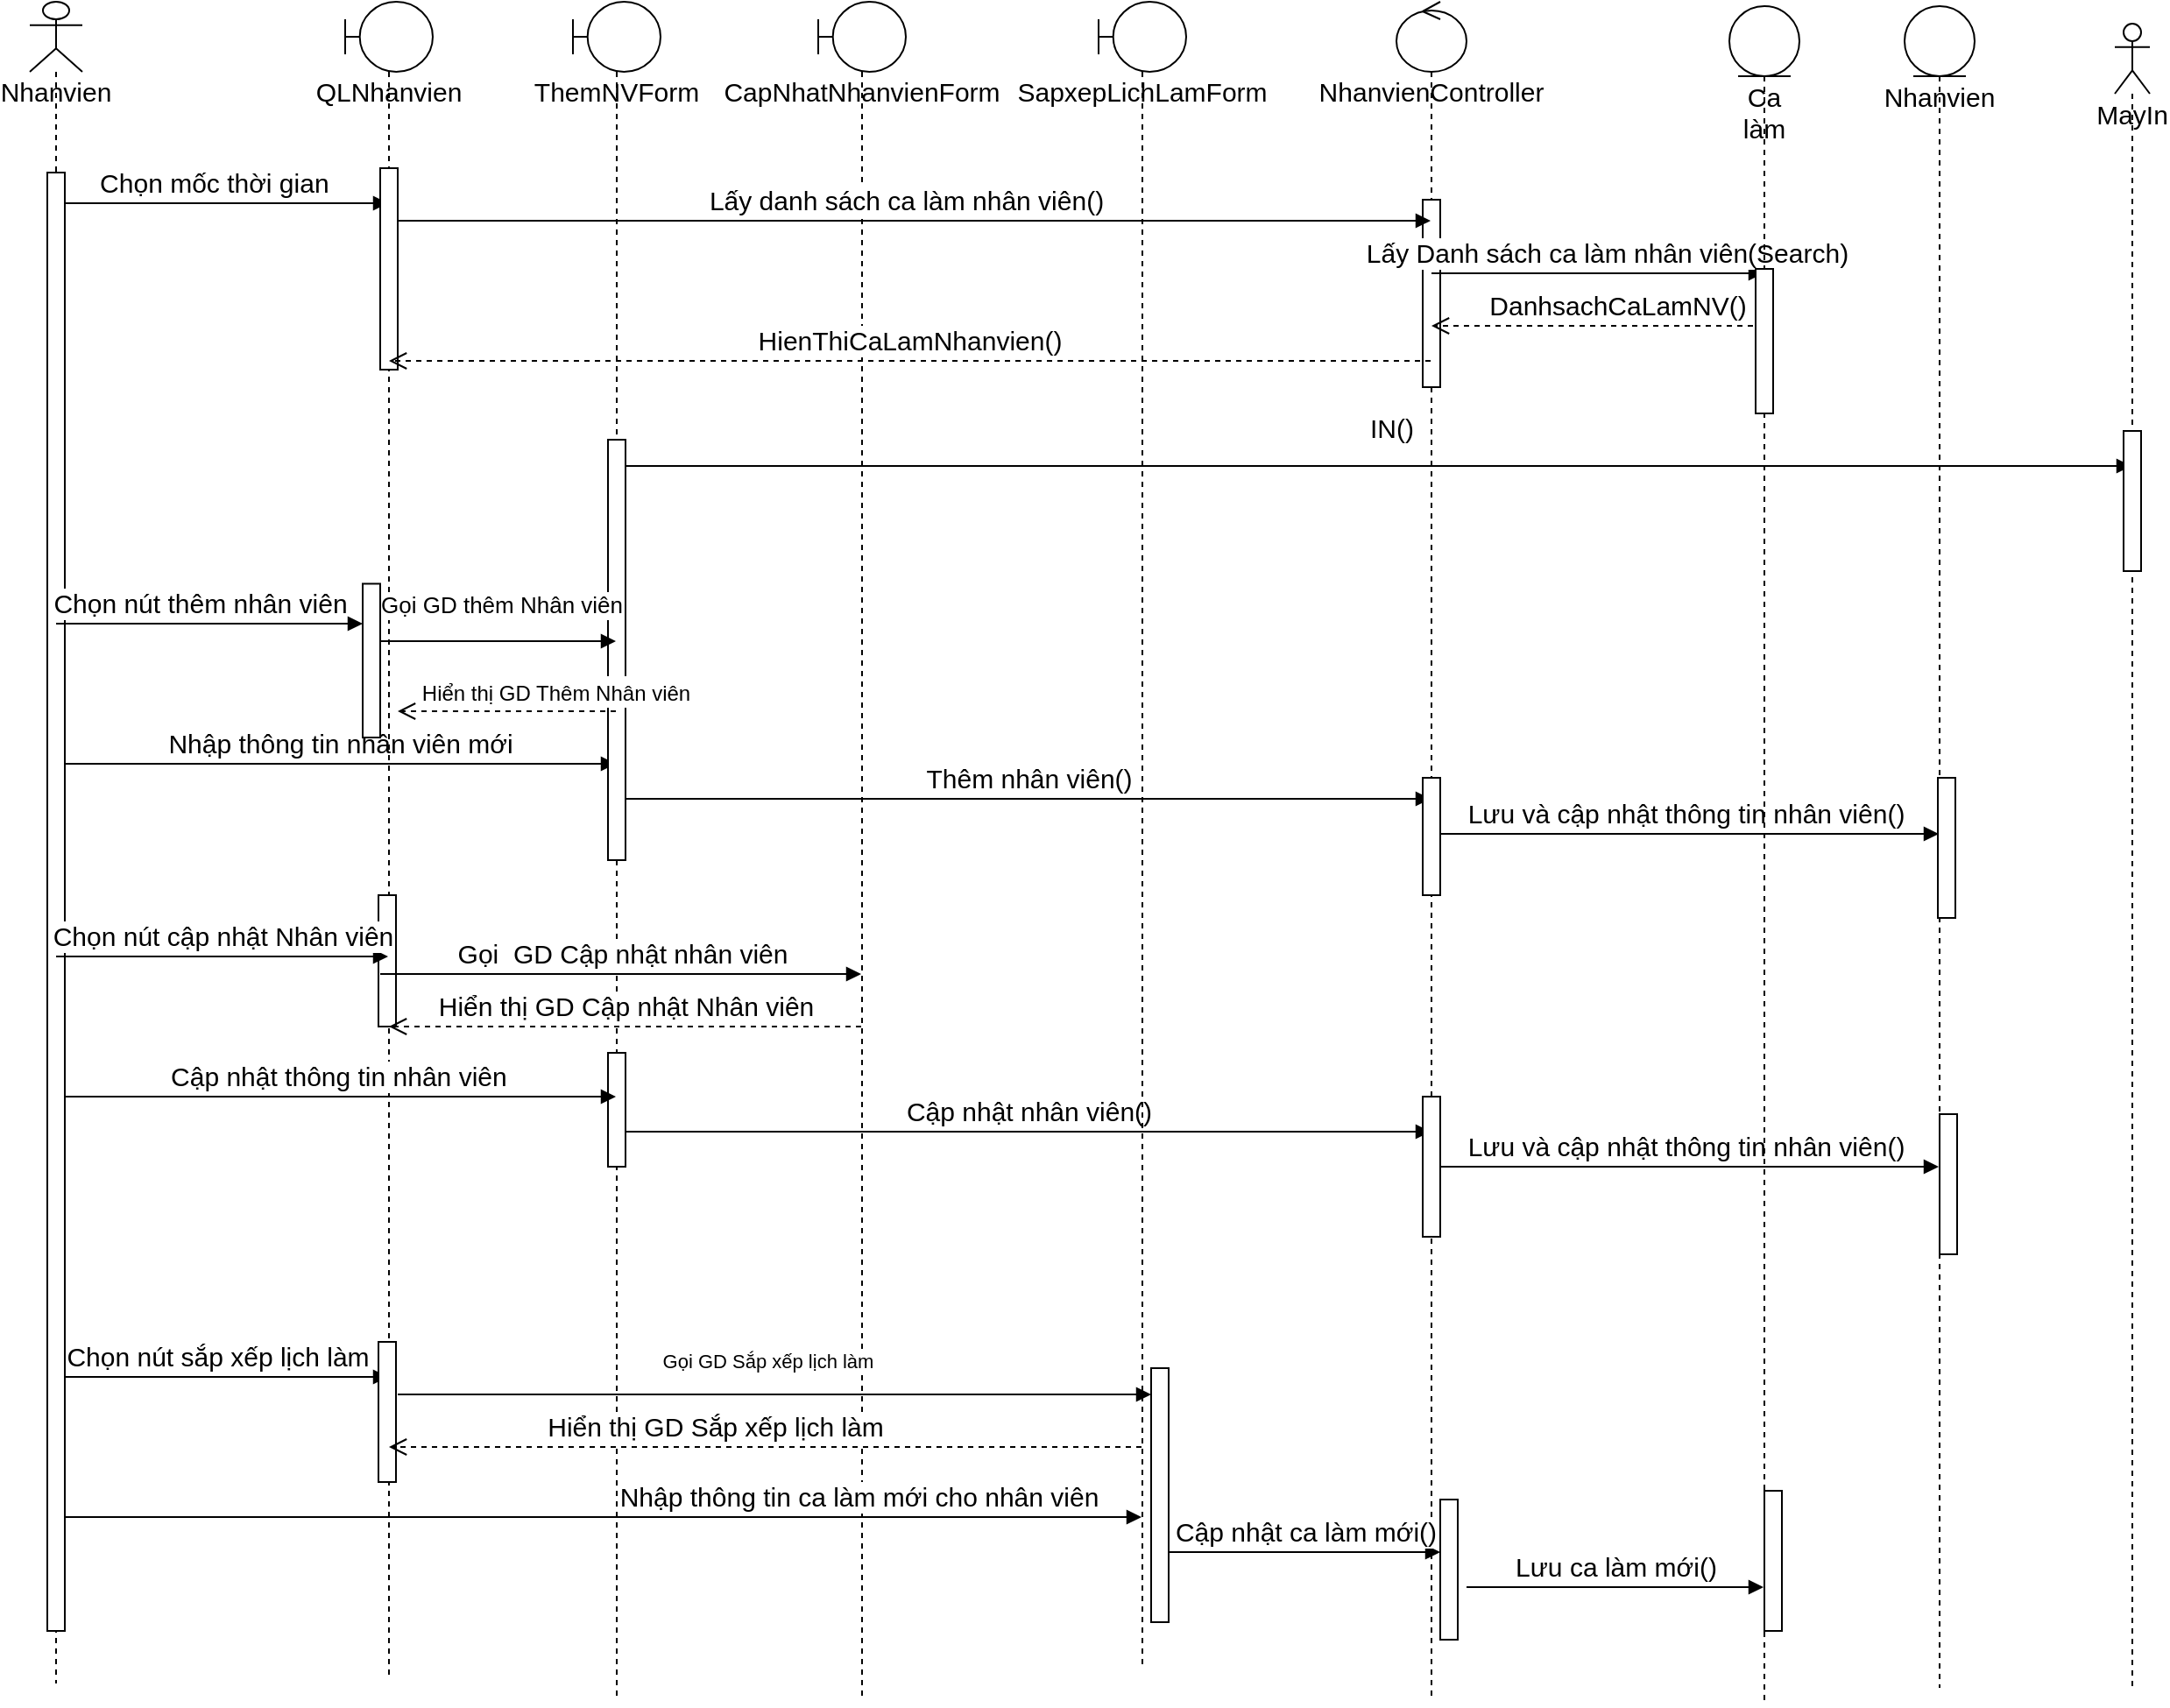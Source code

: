 <mxfile version="13.10.4" type="github">
  <diagram id="GsA88-R3-k9HEr8MOIdp" name="Page-1">
    <mxGraphModel dx="3024" dy="1061" grid="1" gridSize="10" guides="1" tooltips="1" connect="1" arrows="1" fold="1" page="1" pageScale="1" pageWidth="1100" pageHeight="850" math="0" shadow="0">
      <root>
        <mxCell id="0" />
        <mxCell id="1" parent="0" />
        <mxCell id="DxOmsWcF1WVwctE-kaGi-1" value="Nhanvien" style="shape=umlLifeline;participant=umlActor;perimeter=lifelinePerimeter;whiteSpace=wrap;html=1;container=1;collapsible=0;recursiveResize=0;verticalAlign=top;spacingTop=36;outlineConnect=0;fontSize=15;" parent="1" vertex="1">
          <mxGeometry x="10" y="95" width="30" height="960" as="geometry" />
        </mxCell>
        <mxCell id="DxOmsWcF1WVwctE-kaGi-8" value="Chọn mốc thời gian&amp;nbsp;" style="html=1;verticalAlign=bottom;endArrow=block;fontSize=15;" parent="DxOmsWcF1WVwctE-kaGi-1" target="DxOmsWcF1WVwctE-kaGi-7" edge="1">
          <mxGeometry width="80" relative="1" as="geometry">
            <mxPoint x="10" y="115" as="sourcePoint" />
            <mxPoint x="90" y="115" as="targetPoint" />
          </mxGeometry>
        </mxCell>
        <mxCell id="DxOmsWcF1WVwctE-kaGi-23" value="Nhập thông tin nhân viên mới" style="html=1;verticalAlign=bottom;endArrow=block;fontSize=15;" parent="DxOmsWcF1WVwctE-kaGi-1" target="DxOmsWcF1WVwctE-kaGi-2" edge="1">
          <mxGeometry width="80" relative="1" as="geometry">
            <mxPoint x="20" y="435" as="sourcePoint" />
            <mxPoint x="100" y="435" as="targetPoint" />
          </mxGeometry>
        </mxCell>
        <mxCell id="DxOmsWcF1WVwctE-kaGi-36" value="Chọn nút sắp xếp lịch làm" style="html=1;verticalAlign=bottom;endArrow=block;fontSize=15;" parent="DxOmsWcF1WVwctE-kaGi-1" target="DxOmsWcF1WVwctE-kaGi-7" edge="1">
          <mxGeometry width="80" relative="1" as="geometry">
            <mxPoint x="10" y="785" as="sourcePoint" />
            <mxPoint x="90" y="785" as="targetPoint" />
          </mxGeometry>
        </mxCell>
        <mxCell id="DxOmsWcF1WVwctE-kaGi-45" value="" style="html=1;points=[];perimeter=orthogonalPerimeter;fontSize=15;" parent="DxOmsWcF1WVwctE-kaGi-1" vertex="1">
          <mxGeometry x="10" y="97.5" width="10" height="832.5" as="geometry" />
        </mxCell>
        <mxCell id="DxOmsWcF1WVwctE-kaGi-2" value="ThemNVForm" style="shape=umlLifeline;participant=umlBoundary;perimeter=lifelinePerimeter;whiteSpace=wrap;html=1;container=1;collapsible=0;recursiveResize=0;verticalAlign=top;spacingTop=36;outlineConnect=0;fontSize=15;" parent="1" vertex="1">
          <mxGeometry x="320" y="95" width="50" height="970" as="geometry" />
        </mxCell>
        <mxCell id="DxOmsWcF1WVwctE-kaGi-16" value="IN()" style="html=1;verticalAlign=bottom;endArrow=block;fontSize=15;" parent="DxOmsWcF1WVwctE-kaGi-2" target="DxOmsWcF1WVwctE-kaGi-15" edge="1">
          <mxGeometry x="0.017" y="10" width="80" relative="1" as="geometry">
            <mxPoint x="30" y="265" as="sourcePoint" />
            <mxPoint x="110" y="265" as="targetPoint" />
            <mxPoint as="offset" />
          </mxGeometry>
        </mxCell>
        <mxCell id="DxOmsWcF1WVwctE-kaGi-24" value="Thêm nhân viên()" style="html=1;verticalAlign=bottom;endArrow=block;fontSize=15;" parent="DxOmsWcF1WVwctE-kaGi-2" target="DxOmsWcF1WVwctE-kaGi-5" edge="1">
          <mxGeometry width="80" relative="1" as="geometry">
            <mxPoint x="30" y="455" as="sourcePoint" />
            <mxPoint x="110" y="455" as="targetPoint" />
          </mxGeometry>
        </mxCell>
        <mxCell id="DxOmsWcF1WVwctE-kaGi-30" value="Cập nhật nhân viên()" style="html=1;verticalAlign=bottom;endArrow=block;fontSize=15;" parent="DxOmsWcF1WVwctE-kaGi-2" target="DxOmsWcF1WVwctE-kaGi-5" edge="1">
          <mxGeometry width="80" relative="1" as="geometry">
            <mxPoint x="30" y="645" as="sourcePoint" />
            <mxPoint x="110" y="645" as="targetPoint" />
          </mxGeometry>
        </mxCell>
        <mxCell id="DxOmsWcF1WVwctE-kaGi-57" value="" style="html=1;points=[];perimeter=orthogonalPerimeter;fontSize=15;" parent="DxOmsWcF1WVwctE-kaGi-2" vertex="1">
          <mxGeometry x="20" y="250" width="10" height="240" as="geometry" />
        </mxCell>
        <mxCell id="DxOmsWcF1WVwctE-kaGi-59" value="" style="html=1;points=[];perimeter=orthogonalPerimeter;fontSize=15;" parent="DxOmsWcF1WVwctE-kaGi-2" vertex="1">
          <mxGeometry x="20" y="600" width="10" height="65" as="geometry" />
        </mxCell>
        <mxCell id="DxOmsWcF1WVwctE-kaGi-3" value="CapNhatNhanvienForm" style="shape=umlLifeline;participant=umlBoundary;perimeter=lifelinePerimeter;whiteSpace=wrap;html=1;container=1;collapsible=0;recursiveResize=0;verticalAlign=top;spacingTop=36;outlineConnect=0;fontSize=15;" parent="1" vertex="1">
          <mxGeometry x="460" y="95" width="50" height="970" as="geometry" />
        </mxCell>
        <mxCell id="DxOmsWcF1WVwctE-kaGi-5" value="NhanvienController" style="shape=umlLifeline;participant=umlControl;perimeter=lifelinePerimeter;whiteSpace=wrap;html=1;container=1;collapsible=0;recursiveResize=0;verticalAlign=top;spacingTop=36;outlineConnect=0;fontSize=15;" parent="1" vertex="1">
          <mxGeometry x="790" y="95" width="40" height="970" as="geometry" />
        </mxCell>
        <mxCell id="DxOmsWcF1WVwctE-kaGi-25" value="Lưu và cập nhật thông tin nhân viên()" style="html=1;verticalAlign=bottom;endArrow=block;fontSize=15;" parent="DxOmsWcF1WVwctE-kaGi-5" target="DxOmsWcF1WVwctE-kaGi-6" edge="1">
          <mxGeometry width="80" relative="1" as="geometry">
            <mxPoint x="20" y="475" as="sourcePoint" />
            <mxPoint x="100" y="475" as="targetPoint" />
          </mxGeometry>
        </mxCell>
        <mxCell id="DxOmsWcF1WVwctE-kaGi-31" value="Lưu và cập nhật thông tin nhân viên()" style="html=1;verticalAlign=bottom;endArrow=block;fontSize=15;" parent="DxOmsWcF1WVwctE-kaGi-5" target="DxOmsWcF1WVwctE-kaGi-6" edge="1">
          <mxGeometry width="80" relative="1" as="geometry">
            <mxPoint x="20" y="665" as="sourcePoint" />
            <mxPoint x="100" y="665" as="targetPoint" />
          </mxGeometry>
        </mxCell>
        <mxCell id="DxOmsWcF1WVwctE-kaGi-49" value="" style="html=1;points=[];perimeter=orthogonalPerimeter;fontSize=15;" parent="DxOmsWcF1WVwctE-kaGi-5" vertex="1">
          <mxGeometry x="15" y="113" width="10" height="107" as="geometry" />
        </mxCell>
        <mxCell id="DxOmsWcF1WVwctE-kaGi-60" value="" style="html=1;points=[];perimeter=orthogonalPerimeter;fontSize=15;" parent="DxOmsWcF1WVwctE-kaGi-5" vertex="1">
          <mxGeometry x="15" y="443" width="10" height="67" as="geometry" />
        </mxCell>
        <mxCell id="DxOmsWcF1WVwctE-kaGi-66" value="" style="html=1;points=[];perimeter=orthogonalPerimeter;fontSize=15;" parent="DxOmsWcF1WVwctE-kaGi-5" vertex="1">
          <mxGeometry x="25" y="855" width="10" height="80" as="geometry" />
        </mxCell>
        <mxCell id="DxOmsWcF1WVwctE-kaGi-70" value="" style="html=1;points=[];perimeter=orthogonalPerimeter;fontSize=15;" parent="DxOmsWcF1WVwctE-kaGi-5" vertex="1">
          <mxGeometry x="15" y="625" width="10" height="80" as="geometry" />
        </mxCell>
        <mxCell id="DxOmsWcF1WVwctE-kaGi-6" value="Nhanvien" style="shape=umlLifeline;participant=umlEntity;perimeter=lifelinePerimeter;whiteSpace=wrap;html=1;container=1;collapsible=0;recursiveResize=0;verticalAlign=top;spacingTop=36;outlineConnect=0;fontSize=15;" parent="1" vertex="1">
          <mxGeometry x="1080" y="97.5" width="40" height="960" as="geometry" />
        </mxCell>
        <mxCell id="DxOmsWcF1WVwctE-kaGi-62" value="" style="html=1;points=[];perimeter=orthogonalPerimeter;fontSize=15;" parent="DxOmsWcF1WVwctE-kaGi-6" vertex="1">
          <mxGeometry x="20" y="632.5" width="10" height="80" as="geometry" />
        </mxCell>
        <mxCell id="DxOmsWcF1WVwctE-kaGi-63" value="" style="html=1;points=[];perimeter=orthogonalPerimeter;fontSize=15;" parent="DxOmsWcF1WVwctE-kaGi-6" vertex="1">
          <mxGeometry x="19" y="440.5" width="10" height="80" as="geometry" />
        </mxCell>
        <mxCell id="DxOmsWcF1WVwctE-kaGi-7" value="QLNhanvien" style="shape=umlLifeline;participant=umlBoundary;perimeter=lifelinePerimeter;whiteSpace=wrap;html=1;container=1;collapsible=0;recursiveResize=0;verticalAlign=top;spacingTop=36;outlineConnect=0;fontSize=15;" parent="1" vertex="1">
          <mxGeometry x="190" y="95" width="50" height="955" as="geometry" />
        </mxCell>
        <mxCell id="DxOmsWcF1WVwctE-kaGi-10" value="Lấy danh sách ca làm nhân viên()" style="html=1;verticalAlign=bottom;endArrow=block;fontSize=15;" parent="DxOmsWcF1WVwctE-kaGi-7" target="DxOmsWcF1WVwctE-kaGi-5" edge="1">
          <mxGeometry width="80" relative="1" as="geometry">
            <mxPoint x="20" y="125" as="sourcePoint" />
            <mxPoint x="100" y="135" as="targetPoint" />
            <Array as="points">
              <mxPoint x="480" y="125" />
            </Array>
          </mxGeometry>
        </mxCell>
        <mxCell id="DxOmsWcF1WVwctE-kaGi-22" value="&lt;font style=&quot;font-size: 12px&quot;&gt;Hiển thị GD Thêm Nhân viên&lt;/font&gt;" style="html=1;verticalAlign=bottom;endArrow=open;dashed=1;endSize=8;fontSize=15;" parent="DxOmsWcF1WVwctE-kaGi-7" source="DxOmsWcF1WVwctE-kaGi-2" edge="1">
          <mxGeometry x="-0.446" relative="1" as="geometry">
            <mxPoint x="110" y="405" as="sourcePoint" />
            <mxPoint x="30" y="405" as="targetPoint" />
            <mxPoint as="offset" />
          </mxGeometry>
        </mxCell>
        <mxCell id="DxOmsWcF1WVwctE-kaGi-46" value="" style="html=1;points=[];perimeter=orthogonalPerimeter;fontSize=15;" parent="DxOmsWcF1WVwctE-kaGi-7" vertex="1">
          <mxGeometry x="20" y="95" width="10" height="115" as="geometry" />
        </mxCell>
        <mxCell id="DxOmsWcF1WVwctE-kaGi-56" value="" style="html=1;points=[];perimeter=orthogonalPerimeter;fontSize=15;" parent="DxOmsWcF1WVwctE-kaGi-7" vertex="1">
          <mxGeometry x="10" y="332.23" width="10" height="87.77" as="geometry" />
        </mxCell>
        <mxCell id="DxOmsWcF1WVwctE-kaGi-58" value="" style="html=1;points=[];perimeter=orthogonalPerimeter;fontSize=15;" parent="DxOmsWcF1WVwctE-kaGi-7" vertex="1">
          <mxGeometry x="19" y="510" width="10" height="75" as="geometry" />
        </mxCell>
        <mxCell id="DxOmsWcF1WVwctE-kaGi-67" value="" style="html=1;points=[];perimeter=orthogonalPerimeter;fontSize=15;" parent="DxOmsWcF1WVwctE-kaGi-7" vertex="1">
          <mxGeometry x="19" y="765" width="10" height="80" as="geometry" />
        </mxCell>
        <mxCell id="wUo9u8nOnJUg-n2kmJeA-3" value="&lt;font style=&quot;font-size: 15px&quot;&gt;Gọi&amp;nbsp; GD Cập nhật nhân viên&lt;/font&gt;" style="html=1;verticalAlign=bottom;endArrow=block;" edge="1" parent="DxOmsWcF1WVwctE-kaGi-7" target="DxOmsWcF1WVwctE-kaGi-3">
          <mxGeometry width="80" relative="1" as="geometry">
            <mxPoint x="20" y="555" as="sourcePoint" />
            <mxPoint x="100" y="555" as="targetPoint" />
          </mxGeometry>
        </mxCell>
        <mxCell id="wUo9u8nOnJUg-n2kmJeA-4" value="Gọi GD Sắp xếp lịch làm" style="html=1;verticalAlign=bottom;endArrow=block;" edge="1" parent="DxOmsWcF1WVwctE-kaGi-7" target="DxOmsWcF1WVwctE-kaGi-65">
          <mxGeometry x="-0.023" y="10" width="80" relative="1" as="geometry">
            <mxPoint x="30" y="795" as="sourcePoint" />
            <mxPoint x="110" y="795" as="targetPoint" />
            <mxPoint x="1" as="offset" />
          </mxGeometry>
        </mxCell>
        <mxCell id="DxOmsWcF1WVwctE-kaGi-12" value="DanhsachCaLamNV()" style="html=1;verticalAlign=bottom;endArrow=open;dashed=1;endSize=8;fontSize=15;" parent="1" source="DxOmsWcF1WVwctE-kaGi-39" target="DxOmsWcF1WVwctE-kaGi-5" edge="1">
          <mxGeometry x="-0.117" relative="1" as="geometry">
            <mxPoint x="850" y="280" as="sourcePoint" />
            <mxPoint x="770" y="280" as="targetPoint" />
            <Array as="points">
              <mxPoint x="850" y="280" />
            </Array>
            <mxPoint as="offset" />
          </mxGeometry>
        </mxCell>
        <mxCell id="DxOmsWcF1WVwctE-kaGi-13" value="HienThiCaLamNhanvien()" style="html=1;verticalAlign=bottom;endArrow=open;dashed=1;endSize=8;fontSize=15;" parent="1" source="DxOmsWcF1WVwctE-kaGi-5" target="DxOmsWcF1WVwctE-kaGi-7" edge="1">
          <mxGeometry relative="1" as="geometry">
            <mxPoint x="650" y="290" as="sourcePoint" />
            <mxPoint x="570" y="290" as="targetPoint" />
            <Array as="points">
              <mxPoint x="630" y="300" />
            </Array>
          </mxGeometry>
        </mxCell>
        <mxCell id="DxOmsWcF1WVwctE-kaGi-15" value="MayIn" style="shape=umlLifeline;participant=umlActor;perimeter=lifelinePerimeter;whiteSpace=wrap;html=1;container=1;collapsible=0;recursiveResize=0;verticalAlign=top;spacingTop=36;outlineConnect=0;fontSize=15;" parent="1" vertex="1">
          <mxGeometry x="1200" y="107.5" width="20" height="950" as="geometry" />
        </mxCell>
        <mxCell id="DxOmsWcF1WVwctE-kaGi-61" value="" style="html=1;points=[];perimeter=orthogonalPerimeter;fontSize=15;" parent="DxOmsWcF1WVwctE-kaGi-15" vertex="1">
          <mxGeometry x="5" y="232.5" width="10" height="80" as="geometry" />
        </mxCell>
        <mxCell id="DxOmsWcF1WVwctE-kaGi-27" value="Chọn nút cập nhật Nhân viên" style="html=1;verticalAlign=bottom;endArrow=block;fontSize=15;" parent="1" source="DxOmsWcF1WVwctE-kaGi-1" target="DxOmsWcF1WVwctE-kaGi-7" edge="1">
          <mxGeometry width="80" relative="1" as="geometry">
            <mxPoint x="100" y="650" as="sourcePoint" />
            <mxPoint x="180" y="650" as="targetPoint" />
            <Array as="points">
              <mxPoint x="100" y="640" />
            </Array>
          </mxGeometry>
        </mxCell>
        <mxCell id="DxOmsWcF1WVwctE-kaGi-28" value="Hiển thị GD Cập nhật Nhân viên" style="html=1;verticalAlign=bottom;endArrow=open;dashed=1;endSize=8;fontSize=15;" parent="1" target="DxOmsWcF1WVwctE-kaGi-7" edge="1" source="DxOmsWcF1WVwctE-kaGi-3">
          <mxGeometry relative="1" as="geometry">
            <mxPoint x="490" y="670" as="sourcePoint" />
            <mxPoint x="410" y="670" as="targetPoint" />
            <Array as="points">
              <mxPoint x="370" y="680" />
            </Array>
          </mxGeometry>
        </mxCell>
        <mxCell id="DxOmsWcF1WVwctE-kaGi-32" value="Lấy Danh sách ca làm nhân viên(Search)" style="html=1;verticalAlign=bottom;endArrow=block;fontSize=15;" parent="1" source="DxOmsWcF1WVwctE-kaGi-5" target="DxOmsWcF1WVwctE-kaGi-39" edge="1">
          <mxGeometry x="0.058" width="80" relative="1" as="geometry">
            <mxPoint x="730" y="240" as="sourcePoint" />
            <mxPoint x="810" y="240" as="targetPoint" />
            <Array as="points">
              <mxPoint x="810" y="250" />
            </Array>
            <mxPoint as="offset" />
          </mxGeometry>
        </mxCell>
        <mxCell id="DxOmsWcF1WVwctE-kaGi-34" value="SapxepLichLamForm" style="shape=umlLifeline;participant=umlBoundary;perimeter=lifelinePerimeter;whiteSpace=wrap;html=1;container=1;collapsible=0;recursiveResize=0;verticalAlign=top;spacingTop=36;outlineConnect=0;fontSize=15;" parent="1" vertex="1">
          <mxGeometry x="620" y="95" width="50" height="950" as="geometry" />
        </mxCell>
        <mxCell id="DxOmsWcF1WVwctE-kaGi-65" value="" style="html=1;points=[];perimeter=orthogonalPerimeter;fontSize=15;" parent="DxOmsWcF1WVwctE-kaGi-34" vertex="1">
          <mxGeometry x="30" y="780" width="10" height="145" as="geometry" />
        </mxCell>
        <mxCell id="DxOmsWcF1WVwctE-kaGi-37" value="Hiển thị GD Sắp xếp lịch làm" style="html=1;verticalAlign=bottom;endArrow=open;dashed=1;endSize=8;fontSize=15;" parent="1" source="DxOmsWcF1WVwctE-kaGi-34" target="DxOmsWcF1WVwctE-kaGi-7" edge="1">
          <mxGeometry x="0.137" relative="1" as="geometry">
            <mxPoint x="620" y="900" as="sourcePoint" />
            <mxPoint x="540" y="900" as="targetPoint" />
            <Array as="points">
              <mxPoint x="490" y="920" />
              <mxPoint x="320" y="920" />
            </Array>
            <mxPoint as="offset" />
          </mxGeometry>
        </mxCell>
        <mxCell id="DxOmsWcF1WVwctE-kaGi-39" value="Ca làm" style="shape=umlLifeline;participant=umlEntity;perimeter=lifelinePerimeter;whiteSpace=wrap;html=1;container=1;collapsible=0;recursiveResize=0;verticalAlign=top;spacingTop=36;outlineConnect=0;fontSize=15;" parent="1" vertex="1">
          <mxGeometry x="980" y="97.5" width="40" height="970" as="geometry" />
        </mxCell>
        <mxCell id="DxOmsWcF1WVwctE-kaGi-64" value="" style="html=1;points=[];perimeter=orthogonalPerimeter;fontSize=15;" parent="DxOmsWcF1WVwctE-kaGi-39" vertex="1">
          <mxGeometry x="20" y="847.5" width="10" height="80" as="geometry" />
        </mxCell>
        <mxCell id="DxOmsWcF1WVwctE-kaGi-69" value="" style="html=1;points=[];perimeter=orthogonalPerimeter;fontSize=15;" parent="DxOmsWcF1WVwctE-kaGi-39" vertex="1">
          <mxGeometry x="15" y="150" width="10" height="82.5" as="geometry" />
        </mxCell>
        <mxCell id="DxOmsWcF1WVwctE-kaGi-55" value="Chọn nút thêm nhân viên" style="html=1;verticalAlign=bottom;endArrow=block;fontSize=15;" parent="1" source="DxOmsWcF1WVwctE-kaGi-1" target="DxOmsWcF1WVwctE-kaGi-56" edge="1">
          <mxGeometry x="-0.068" width="80" relative="1" as="geometry">
            <mxPoint x="31.43" y="467.225" as="sourcePoint" />
            <mxPoint x="205" y="467.225" as="targetPoint" />
            <Array as="points">
              <mxPoint x="120" y="450" />
            </Array>
            <mxPoint as="offset" />
          </mxGeometry>
        </mxCell>
        <mxCell id="wUo9u8nOnJUg-n2kmJeA-1" value="&lt;font style=&quot;font-size: 13px&quot;&gt;Gọi GD thêm Nhân viên&lt;/font&gt;" style="html=1;verticalAlign=bottom;endArrow=block;" edge="1" parent="1" source="DxOmsWcF1WVwctE-kaGi-56" target="DxOmsWcF1WVwctE-kaGi-2">
          <mxGeometry x="0.041" y="10" width="80" relative="1" as="geometry">
            <mxPoint x="210" y="480" as="sourcePoint" />
            <mxPoint x="340" y="480" as="targetPoint" />
            <Array as="points">
              <mxPoint x="240" y="460" />
            </Array>
            <mxPoint x="-1" as="offset" />
          </mxGeometry>
        </mxCell>
        <mxCell id="DxOmsWcF1WVwctE-kaGi-29" value="Cập nhật thông tin nhân viên&amp;nbsp;" style="html=1;verticalAlign=bottom;endArrow=block;fontSize=15;" parent="1" target="DxOmsWcF1WVwctE-kaGi-2" edge="1" source="DxOmsWcF1WVwctE-kaGi-45">
          <mxGeometry width="80" relative="1" as="geometry">
            <mxPoint x="30" y="710" as="sourcePoint" />
            <mxPoint x="110" y="710" as="targetPoint" />
            <Array as="points">
              <mxPoint x="50" y="720" />
              <mxPoint x="310" y="720" />
            </Array>
          </mxGeometry>
        </mxCell>
        <mxCell id="DxOmsWcF1WVwctE-kaGi-38" value="Nhập thông tin ca làm mới cho nhân viên" style="html=1;verticalAlign=bottom;endArrow=block;fontSize=15;" parent="1" target="DxOmsWcF1WVwctE-kaGi-34" edge="1" source="DxOmsWcF1WVwctE-kaGi-45">
          <mxGeometry x="0.473" width="80" relative="1" as="geometry">
            <mxPoint x="20" y="940" as="sourcePoint" />
            <mxPoint x="100" y="940" as="targetPoint" />
            <mxPoint as="offset" />
            <Array as="points">
              <mxPoint x="40" y="960" />
              <mxPoint x="70" y="960" />
            </Array>
          </mxGeometry>
        </mxCell>
        <mxCell id="DxOmsWcF1WVwctE-kaGi-40" value="Cập nhật ca làm mới()" style="html=1;verticalAlign=bottom;endArrow=block;fontSize=15;" parent="1" target="DxOmsWcF1WVwctE-kaGi-66" edge="1" source="DxOmsWcF1WVwctE-kaGi-65">
          <mxGeometry width="80" relative="1" as="geometry">
            <mxPoint x="660" y="968" as="sourcePoint" />
            <mxPoint x="730" y="967.5" as="targetPoint" />
            <Array as="points">
              <mxPoint x="690" y="980" />
              <mxPoint x="740" y="980" />
            </Array>
          </mxGeometry>
        </mxCell>
        <mxCell id="DxOmsWcF1WVwctE-kaGi-41" value="Lưu ca làm mới()" style="html=1;verticalAlign=bottom;endArrow=block;fontSize=15;" parent="1" target="DxOmsWcF1WVwctE-kaGi-39" edge="1">
          <mxGeometry width="80" relative="1" as="geometry">
            <mxPoint x="830" y="1000" as="sourcePoint" />
            <mxPoint x="900" y="987.5" as="targetPoint" />
            <Array as="points" />
          </mxGeometry>
        </mxCell>
      </root>
    </mxGraphModel>
  </diagram>
</mxfile>
